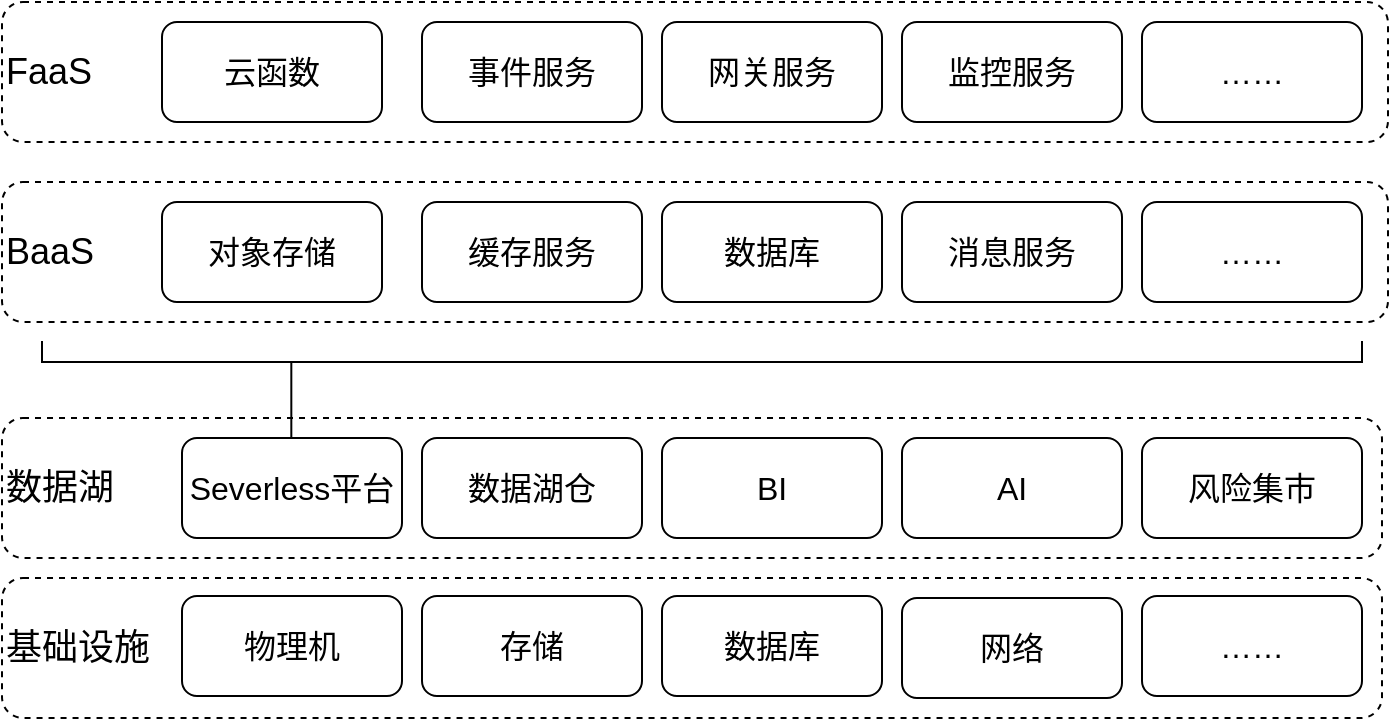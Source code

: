 <mxfile version="20.6.2" type="github">
  <diagram id="Aci28Pt43o9ZYQM7Z3mP" name="第 1 页">
    <mxGraphModel dx="1384" dy="772" grid="1" gridSize="10" guides="1" tooltips="1" connect="1" arrows="1" fold="1" page="1" pageScale="1" pageWidth="827" pageHeight="1169" math="0" shadow="0">
      <root>
        <mxCell id="0" />
        <mxCell id="1" parent="0" />
        <mxCell id="wRMtPAd96aMZZmjREJN3-15" value="BaaS" style="rounded=1;whiteSpace=wrap;html=1;fontSize=18;verticalAlign=middle;dashed=1;align=left;" vertex="1" parent="1">
          <mxGeometry x="100" y="282" width="693" height="70" as="geometry" />
        </mxCell>
        <mxCell id="wRMtPAd96aMZZmjREJN3-16" value="基础设施" style="rounded=1;whiteSpace=wrap;html=1;strokeColor=default;strokeWidth=1;fontSize=18;dashed=1;verticalAlign=middle;align=left;" vertex="1" parent="1">
          <mxGeometry x="100" y="480" width="690" height="70" as="geometry" />
        </mxCell>
        <mxCell id="wRMtPAd96aMZZmjREJN3-17" value="数据湖" style="rounded=1;whiteSpace=wrap;html=1;strokeColor=default;strokeWidth=1;fontSize=18;dashed=1;verticalAlign=middle;align=left;" vertex="1" parent="1">
          <mxGeometry x="100" y="400" width="690" height="70" as="geometry" />
        </mxCell>
        <mxCell id="wRMtPAd96aMZZmjREJN3-18" value="对象存储" style="rounded=1;whiteSpace=wrap;html=1;strokeColor=default;strokeWidth=1;fontSize=16;" vertex="1" parent="1">
          <mxGeometry x="180" y="292" width="110" height="50" as="geometry" />
        </mxCell>
        <mxCell id="wRMtPAd96aMZZmjREJN3-19" value="消息服务" style="rounded=1;whiteSpace=wrap;html=1;strokeColor=default;strokeWidth=1;fontSize=16;" vertex="1" parent="1">
          <mxGeometry x="550" y="292" width="110" height="50" as="geometry" />
        </mxCell>
        <mxCell id="wRMtPAd96aMZZmjREJN3-20" value="缓存服务" style="rounded=1;whiteSpace=wrap;html=1;strokeColor=default;strokeWidth=1;fontSize=16;" vertex="1" parent="1">
          <mxGeometry x="310" y="292" width="110" height="50" as="geometry" />
        </mxCell>
        <mxCell id="wRMtPAd96aMZZmjREJN3-21" value="数据库" style="rounded=1;whiteSpace=wrap;html=1;strokeColor=default;strokeWidth=1;fontSize=16;" vertex="1" parent="1">
          <mxGeometry x="430" y="292" width="110" height="50" as="geometry" />
        </mxCell>
        <mxCell id="wRMtPAd96aMZZmjREJN3-22" value="物理机" style="rounded=1;whiteSpace=wrap;html=1;strokeColor=default;strokeWidth=1;fontSize=16;" vertex="1" parent="1">
          <mxGeometry x="190" y="489" width="110" height="50" as="geometry" />
        </mxCell>
        <mxCell id="wRMtPAd96aMZZmjREJN3-23" value="……" style="rounded=1;whiteSpace=wrap;html=1;strokeColor=default;strokeWidth=1;fontSize=16;" vertex="1" parent="1">
          <mxGeometry x="670" y="489" width="110" height="50" as="geometry" />
        </mxCell>
        <mxCell id="wRMtPAd96aMZZmjREJN3-24" value="网络" style="rounded=1;whiteSpace=wrap;html=1;strokeColor=default;strokeWidth=1;fontSize=16;" vertex="1" parent="1">
          <mxGeometry x="550" y="490" width="110" height="50" as="geometry" />
        </mxCell>
        <mxCell id="wRMtPAd96aMZZmjREJN3-25" value="存储" style="rounded=1;whiteSpace=wrap;html=1;strokeColor=default;strokeWidth=1;fontSize=16;" vertex="1" parent="1">
          <mxGeometry x="310" y="489" width="110" height="50" as="geometry" />
        </mxCell>
        <mxCell id="wRMtPAd96aMZZmjREJN3-26" value="数据库" style="rounded=1;whiteSpace=wrap;html=1;strokeColor=default;strokeWidth=1;fontSize=16;" vertex="1" parent="1">
          <mxGeometry x="430" y="489" width="110" height="50" as="geometry" />
        </mxCell>
        <mxCell id="wRMtPAd96aMZZmjREJN3-27" value="……" style="rounded=1;whiteSpace=wrap;html=1;strokeColor=default;strokeWidth=1;fontSize=16;" vertex="1" parent="1">
          <mxGeometry x="670" y="292" width="110" height="50" as="geometry" />
        </mxCell>
        <mxCell id="wRMtPAd96aMZZmjREJN3-29" value="数据湖仓" style="rounded=1;whiteSpace=wrap;html=1;fontSize=16;" vertex="1" parent="1">
          <mxGeometry x="310" y="410" width="110" height="50" as="geometry" />
        </mxCell>
        <mxCell id="wRMtPAd96aMZZmjREJN3-30" value="AI" style="rounded=1;whiteSpace=wrap;html=1;fontSize=16;" vertex="1" parent="1">
          <mxGeometry x="550" y="410" width="110" height="50" as="geometry" />
        </mxCell>
        <mxCell id="wRMtPAd96aMZZmjREJN3-31" value="BI" style="rounded=1;whiteSpace=wrap;html=1;fontSize=16;" vertex="1" parent="1">
          <mxGeometry x="430" y="410" width="110" height="50" as="geometry" />
        </mxCell>
        <mxCell id="wRMtPAd96aMZZmjREJN3-32" value="风险集市" style="rounded=1;whiteSpace=wrap;html=1;fontSize=16;" vertex="1" parent="1">
          <mxGeometry x="670" y="410" width="110" height="50" as="geometry" />
        </mxCell>
        <mxCell id="wRMtPAd96aMZZmjREJN3-33" value="FaaS" style="rounded=1;whiteSpace=wrap;html=1;fontSize=18;verticalAlign=middle;dashed=1;align=left;" vertex="1" parent="1">
          <mxGeometry x="100" y="192" width="693" height="70" as="geometry" />
        </mxCell>
        <mxCell id="wRMtPAd96aMZZmjREJN3-34" value="云函数" style="rounded=1;whiteSpace=wrap;html=1;strokeColor=default;strokeWidth=1;fontSize=16;" vertex="1" parent="1">
          <mxGeometry x="180" y="202" width="110" height="50" as="geometry" />
        </mxCell>
        <mxCell id="wRMtPAd96aMZZmjREJN3-35" value="监控服务" style="rounded=1;whiteSpace=wrap;html=1;strokeColor=default;strokeWidth=1;fontSize=16;" vertex="1" parent="1">
          <mxGeometry x="550" y="202" width="110" height="50" as="geometry" />
        </mxCell>
        <mxCell id="wRMtPAd96aMZZmjREJN3-36" value="事件服务" style="rounded=1;whiteSpace=wrap;html=1;strokeColor=default;strokeWidth=1;fontSize=16;" vertex="1" parent="1">
          <mxGeometry x="310" y="202" width="110" height="50" as="geometry" />
        </mxCell>
        <mxCell id="wRMtPAd96aMZZmjREJN3-37" value="网关服务" style="rounded=1;whiteSpace=wrap;html=1;strokeColor=default;strokeWidth=1;fontSize=16;" vertex="1" parent="1">
          <mxGeometry x="430" y="202" width="110" height="50" as="geometry" />
        </mxCell>
        <mxCell id="wRMtPAd96aMZZmjREJN3-38" value="……" style="rounded=1;whiteSpace=wrap;html=1;strokeColor=default;strokeWidth=1;fontSize=16;" vertex="1" parent="1">
          <mxGeometry x="670" y="202" width="110" height="50" as="geometry" />
        </mxCell>
        <mxCell id="wRMtPAd96aMZZmjREJN3-46" value="" style="shape=partialRectangle;whiteSpace=wrap;html=1;bottom=1;right=1;left=1;top=0;fillColor=none;routingCenterX=-0.5;" vertex="1" parent="1">
          <mxGeometry x="120" y="362" width="660" height="10" as="geometry" />
        </mxCell>
        <mxCell id="wRMtPAd96aMZZmjREJN3-48" value="" style="endArrow=none;html=1;rounded=0;" edge="1" parent="1">
          <mxGeometry width="50" height="50" relative="1" as="geometry">
            <mxPoint x="244.66" y="412" as="sourcePoint" />
            <mxPoint x="244.66" y="372" as="targetPoint" />
          </mxGeometry>
        </mxCell>
        <mxCell id="wRMtPAd96aMZZmjREJN3-28" value="Severless平台" style="rounded=1;whiteSpace=wrap;html=1;fontSize=16;" vertex="1" parent="1">
          <mxGeometry x="190" y="410" width="110" height="50" as="geometry" />
        </mxCell>
      </root>
    </mxGraphModel>
  </diagram>
</mxfile>
